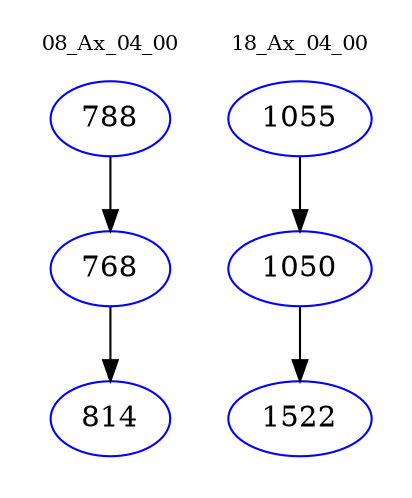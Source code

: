 digraph{
subgraph cluster_0 {
color = white
label = "08_Ax_04_00";
fontsize=10;
T0_788 [label="788", color="blue"]
T0_788 -> T0_768 [color="black"]
T0_768 [label="768", color="blue"]
T0_768 -> T0_814 [color="black"]
T0_814 [label="814", color="blue"]
}
subgraph cluster_1 {
color = white
label = "18_Ax_04_00";
fontsize=10;
T1_1055 [label="1055", color="blue"]
T1_1055 -> T1_1050 [color="black"]
T1_1050 [label="1050", color="blue"]
T1_1050 -> T1_1522 [color="black"]
T1_1522 [label="1522", color="blue"]
}
}
